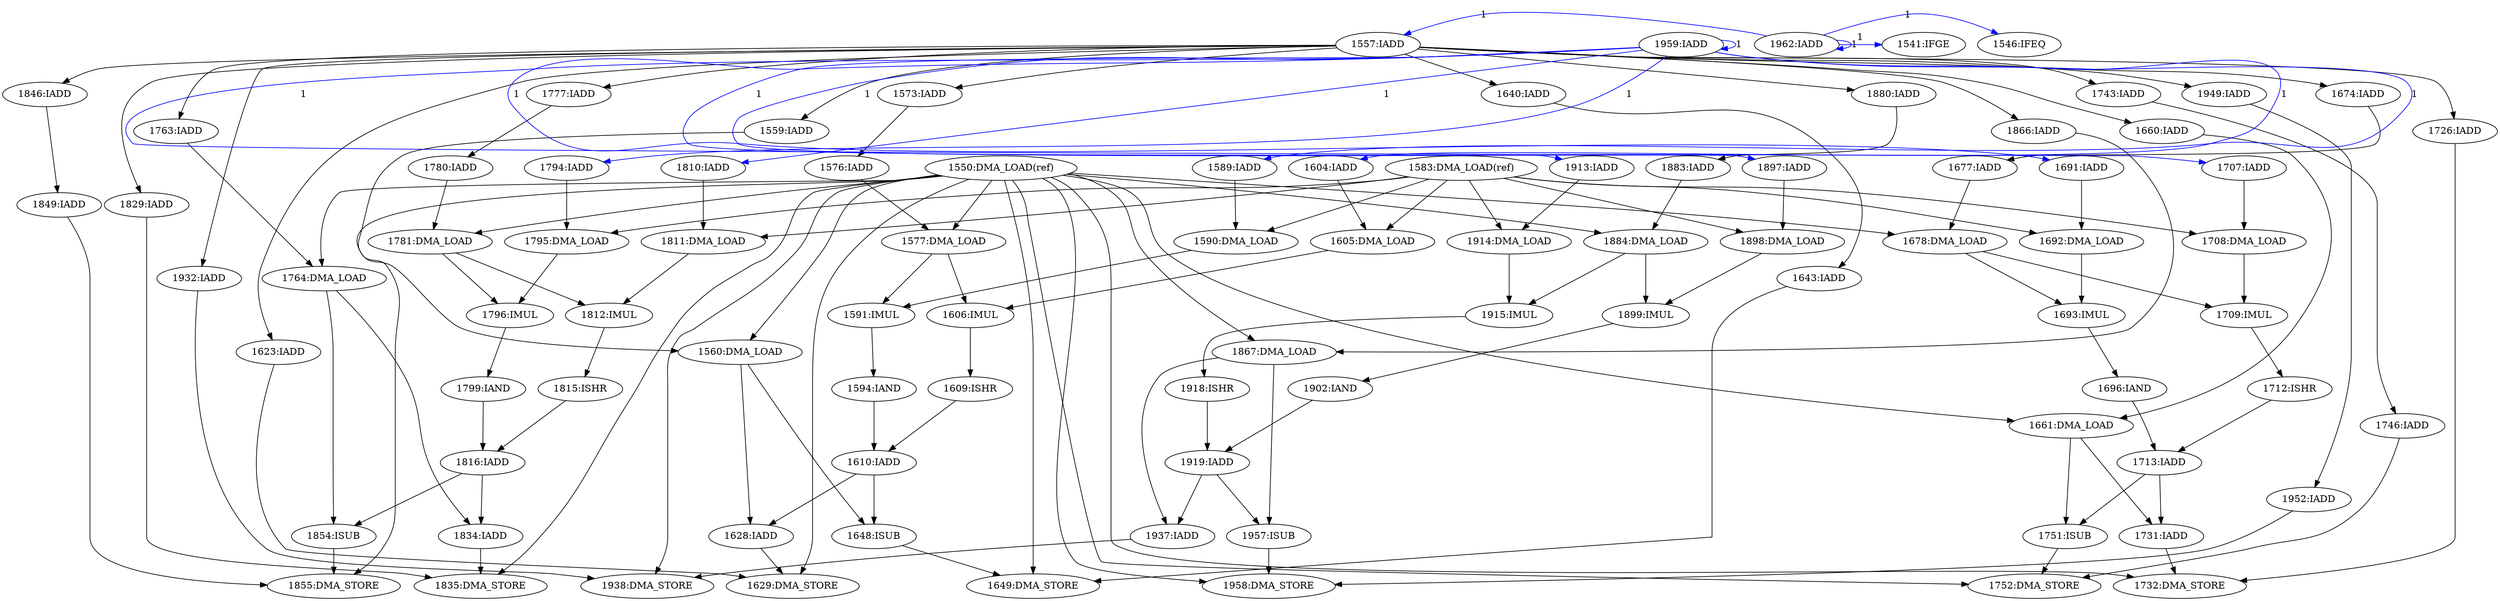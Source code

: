 digraph depgraph {
n0 [label="1746:IADD"];
n1 [label="1743:IADD"];
n1 -> n0;
n2 [label="1795:DMA_LOAD"];
n3 [label="1583:DMA_LOAD(ref)"];
n3 -> n2;
n4 [label="1794:IADD"];
n4 -> n2;
n5 [label="1867:DMA_LOAD"];
n6 [label="1550:DMA_LOAD(ref)"];
n6 -> n5;
n7 [label="1866:IADD"];
n7 -> n5;
n8 [label="1726:IADD"];
n9 [label="1557:IADD"];
n9 -> n8;
n10 [label="1811:DMA_LOAD"];
n3 -> n10;
n11 [label="1810:IADD"];
n11 -> n10;
n12 [label="1708:DMA_LOAD"];
n3 -> n12;
n13 [label="1707:IADD"];
n13 -> n12;
n14 [label="1958:DMA_STORE"];
n6 -> n14;
n15 [label="1952:IADD"];
n15 -> n14;
n16 [label="1957:ISUB"];
n16 -> n14;
n17 [label="1732:DMA_STORE"];
n6 -> n17;
n8 -> n17;
n18 [label="1731:IADD"];
n18 -> n17;
n19 [label="1932:IADD"];
n9 -> n19;
n20 [label="1692:DMA_LOAD"];
n3 -> n20;
n21 [label="1691:IADD"];
n21 -> n20;
n22 [label="1937:IADD"];
n5 -> n22;
n23 [label="1919:IADD"];
n23 -> n22;
n24 [label="1781:DMA_LOAD"];
n6 -> n24;
n25 [label="1780:IADD"];
n25 -> n24;
n26 [label="1938:DMA_STORE"];
n6 -> n26;
n19 -> n26;
n22 -> n26;
n27 [label="1880:IADD"];
n9 -> n27;
n5 -> n16;
n23 -> n16;
n28 [label="1661:DMA_LOAD"];
n6 -> n28;
n29 [label="1660:IADD"];
n29 -> n28;
n30 [label="1846:IADD"];
n9 -> n30;
n31 [label="1854:ISUB"];
n32 [label="1764:DMA_LOAD"];
n32 -> n31;
n33 [label="1816:IADD"];
n33 -> n31;
n34 [label="1763:IADD"];
n9 -> n34;
n35 [label="1560:DMA_LOAD"];
n6 -> n35;
n36 [label="1559:IADD"];
n36 -> n35;
n37 [label="1815:ISHR"];
n38 [label="1812:IMUL"];
n38 -> n37;
n24 -> n38;
n10 -> n38;
n39 [label="1777:IADD"];
n9 -> n39;
n40 [label="1899:IMUL"];
n41 [label="1884:DMA_LOAD"];
n41 -> n40;
n42 [label="1898:DMA_LOAD"];
n42 -> n40;
n43 [label="1609:ISHR"];
n44 [label="1606:IMUL"];
n44 -> n43;
n9 -> n1;
n6 -> n32;
n34 -> n32;
n45 [label="1918:ISHR"];
n46 [label="1915:IMUL"];
n46 -> n45;
n47 [label="1914:DMA_LOAD"];
n3 -> n47;
n48 [label="1913:IADD"];
n48 -> n47;
n49 [label="1605:DMA_LOAD"];
n3 -> n49;
n50 [label="1604:IADD"];
n50 -> n49;
n51 [label="1751:ISUB"];
n28 -> n51;
n52 [label="1713:IADD"];
n52 -> n51;
n53 [label="1591:IMUL"];
n54 [label="1577:DMA_LOAD"];
n54 -> n53;
n55 [label="1590:DMA_LOAD"];
n55 -> n53;
n56 [label="1712:ISHR"];
n57 [label="1709:IMUL"];
n57 -> n56;
n58 [label="1883:IADD"];
n27 -> n58;
n59 [label="1902:IAND"];
n40 -> n59;
n28 -> n18;
n52 -> n18;
n59 -> n23;
n45 -> n23;
n60 [label="1678:DMA_LOAD"];
n60 -> n57;
n12 -> n57;
n61 [label="1623:IADD"];
n9 -> n61;
n3 -> n42;
n62 [label="1897:IADD"];
n62 -> n42;
n41 -> n46;
n47 -> n46;
n63 [label="1643:IADD"];
n64 [label="1640:IADD"];
n64 -> n63;
n65 [label="1799:IAND"];
n66 [label="1796:IMUL"];
n66 -> n65;
n67 [label="1949:IADD"];
n9 -> n67;
n68 [label="1629:DMA_STORE"];
n6 -> n68;
n61 -> n68;
n69 [label="1628:IADD"];
n69 -> n68;
n9 -> n7;
n70 [label="1849:IADD"];
n30 -> n70;
n71 [label="1677:IADD"];
n72 [label="1674:IADD"];
n72 -> n71;
n54 -> n44;
n49 -> n44;
n73 [label="1752:DMA_STORE"];
n6 -> n73;
n0 -> n73;
n51 -> n73;
n24 -> n66;
n2 -> n66;
n74 [label="1855:DMA_STORE"];
n6 -> n74;
n70 -> n74;
n31 -> n74;
n9 -> n64;
n6 -> n54;
n75 [label="1576:IADD"];
n75 -> n54;
n76 [label="1834:IADD"];
n32 -> n76;
n33 -> n76;
n9 -> n36;
n77 [label="1693:IMUL"];
n60 -> n77;
n20 -> n77;
n6 -> n41;
n58 -> n41;
n35 -> n69;
n78 [label="1610:IADD"];
n78 -> n69;
n79 [label="1835:DMA_STORE"];
n6 -> n79;
n80 [label="1829:IADD"];
n80 -> n79;
n76 -> n79;
n81 [label="1573:IADD"];
n9 -> n81;
n3 -> n55;
n82 [label="1589:IADD"];
n82 -> n55;
n9 -> n80;
n83 [label="1696:IAND"];
n77 -> n83;
n9 -> n72;
n83 -> n52;
n56 -> n52;
n9 -> n29;
n81 -> n75;
n6 -> n60;
n71 -> n60;
n84 [label="1648:ISUB"];
n35 -> n84;
n78 -> n84;
n65 -> n33;
n37 -> n33;
n67 -> n15;
n85 [label="1649:DMA_STORE"];
n6 -> n85;
n63 -> n85;
n84 -> n85;
n86 [label="1594:IAND"];
n86 -> n78;
n43 -> n78;
n39 -> n25;
n53 -> n86;
n87 [label="1959:IADD"];
n87 -> n48 [constraint=false,color=blue,label="1"];
n87 -> n62 [constraint=false,color=blue,label="1"];
n87 -> n82 [constraint=false,color=blue,label="1"];
n87 -> n11 [constraint=false,color=blue,label="1"];
n87 -> n50 [constraint=false,color=blue,label="1"];
n87 -> n87 [constraint=false,color=blue,label="1"];
n87 -> n21 [constraint=false,color=blue,label="1"];
n87 -> n4 [constraint=false,color=blue,label="1"];
n87 -> n13 [constraint=false,color=blue,label="1"];
n88 [label="1962:IADD"];
n89 [label="1546:IFEQ"];
n88 -> n89 [constraint=false,color=blue,label="1"];
n88 -> n9 [constraint=false,color=blue,label="1"];
n90 [label="1541:IFGE"];
n88 -> n90 [constraint=false,color=blue,label="1"];
n88 -> n88 [constraint=false,color=blue,label="1"];
}